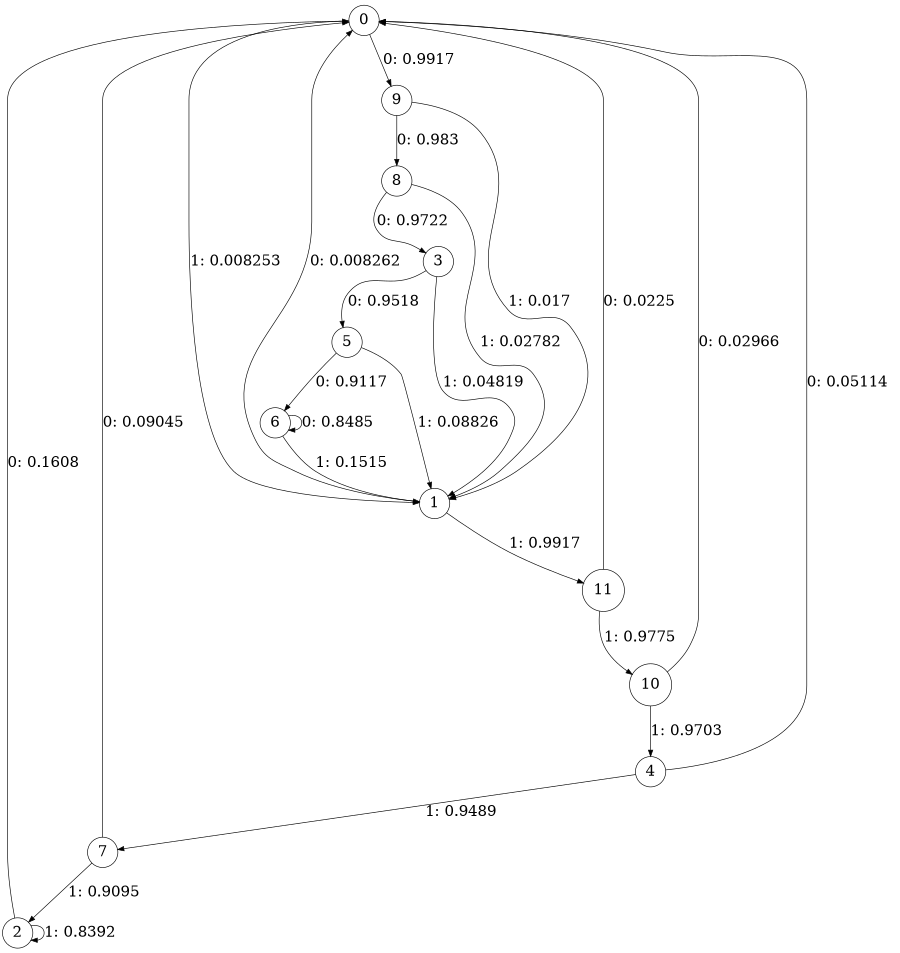 digraph "ch2_face_source_L6" {
size = "6,8.5";
ratio = "fill";
node [shape = circle];
node [fontsize = 24];
edge [fontsize = 24];
0 -> 9 [label = "0: 0.9917   "];
0 -> 1 [label = "1: 0.008253  "];
1 -> 0 [label = "0: 0.008262  "];
1 -> 11 [label = "1: 0.9917   "];
2 -> 0 [label = "0: 0.1608   "];
2 -> 2 [label = "1: 0.8392   "];
3 -> 5 [label = "0: 0.9518   "];
3 -> 1 [label = "1: 0.04819  "];
4 -> 0 [label = "0: 0.05114  "];
4 -> 7 [label = "1: 0.9489   "];
5 -> 6 [label = "0: 0.9117   "];
5 -> 1 [label = "1: 0.08826  "];
6 -> 6 [label = "0: 0.8485   "];
6 -> 1 [label = "1: 0.1515   "];
7 -> 0 [label = "0: 0.09045  "];
7 -> 2 [label = "1: 0.9095   "];
8 -> 3 [label = "0: 0.9722   "];
8 -> 1 [label = "1: 0.02782  "];
9 -> 8 [label = "0: 0.983    "];
9 -> 1 [label = "1: 0.017    "];
10 -> 0 [label = "0: 0.02966  "];
10 -> 4 [label = "1: 0.9703   "];
11 -> 0 [label = "0: 0.0225   "];
11 -> 10 [label = "1: 0.9775   "];
}